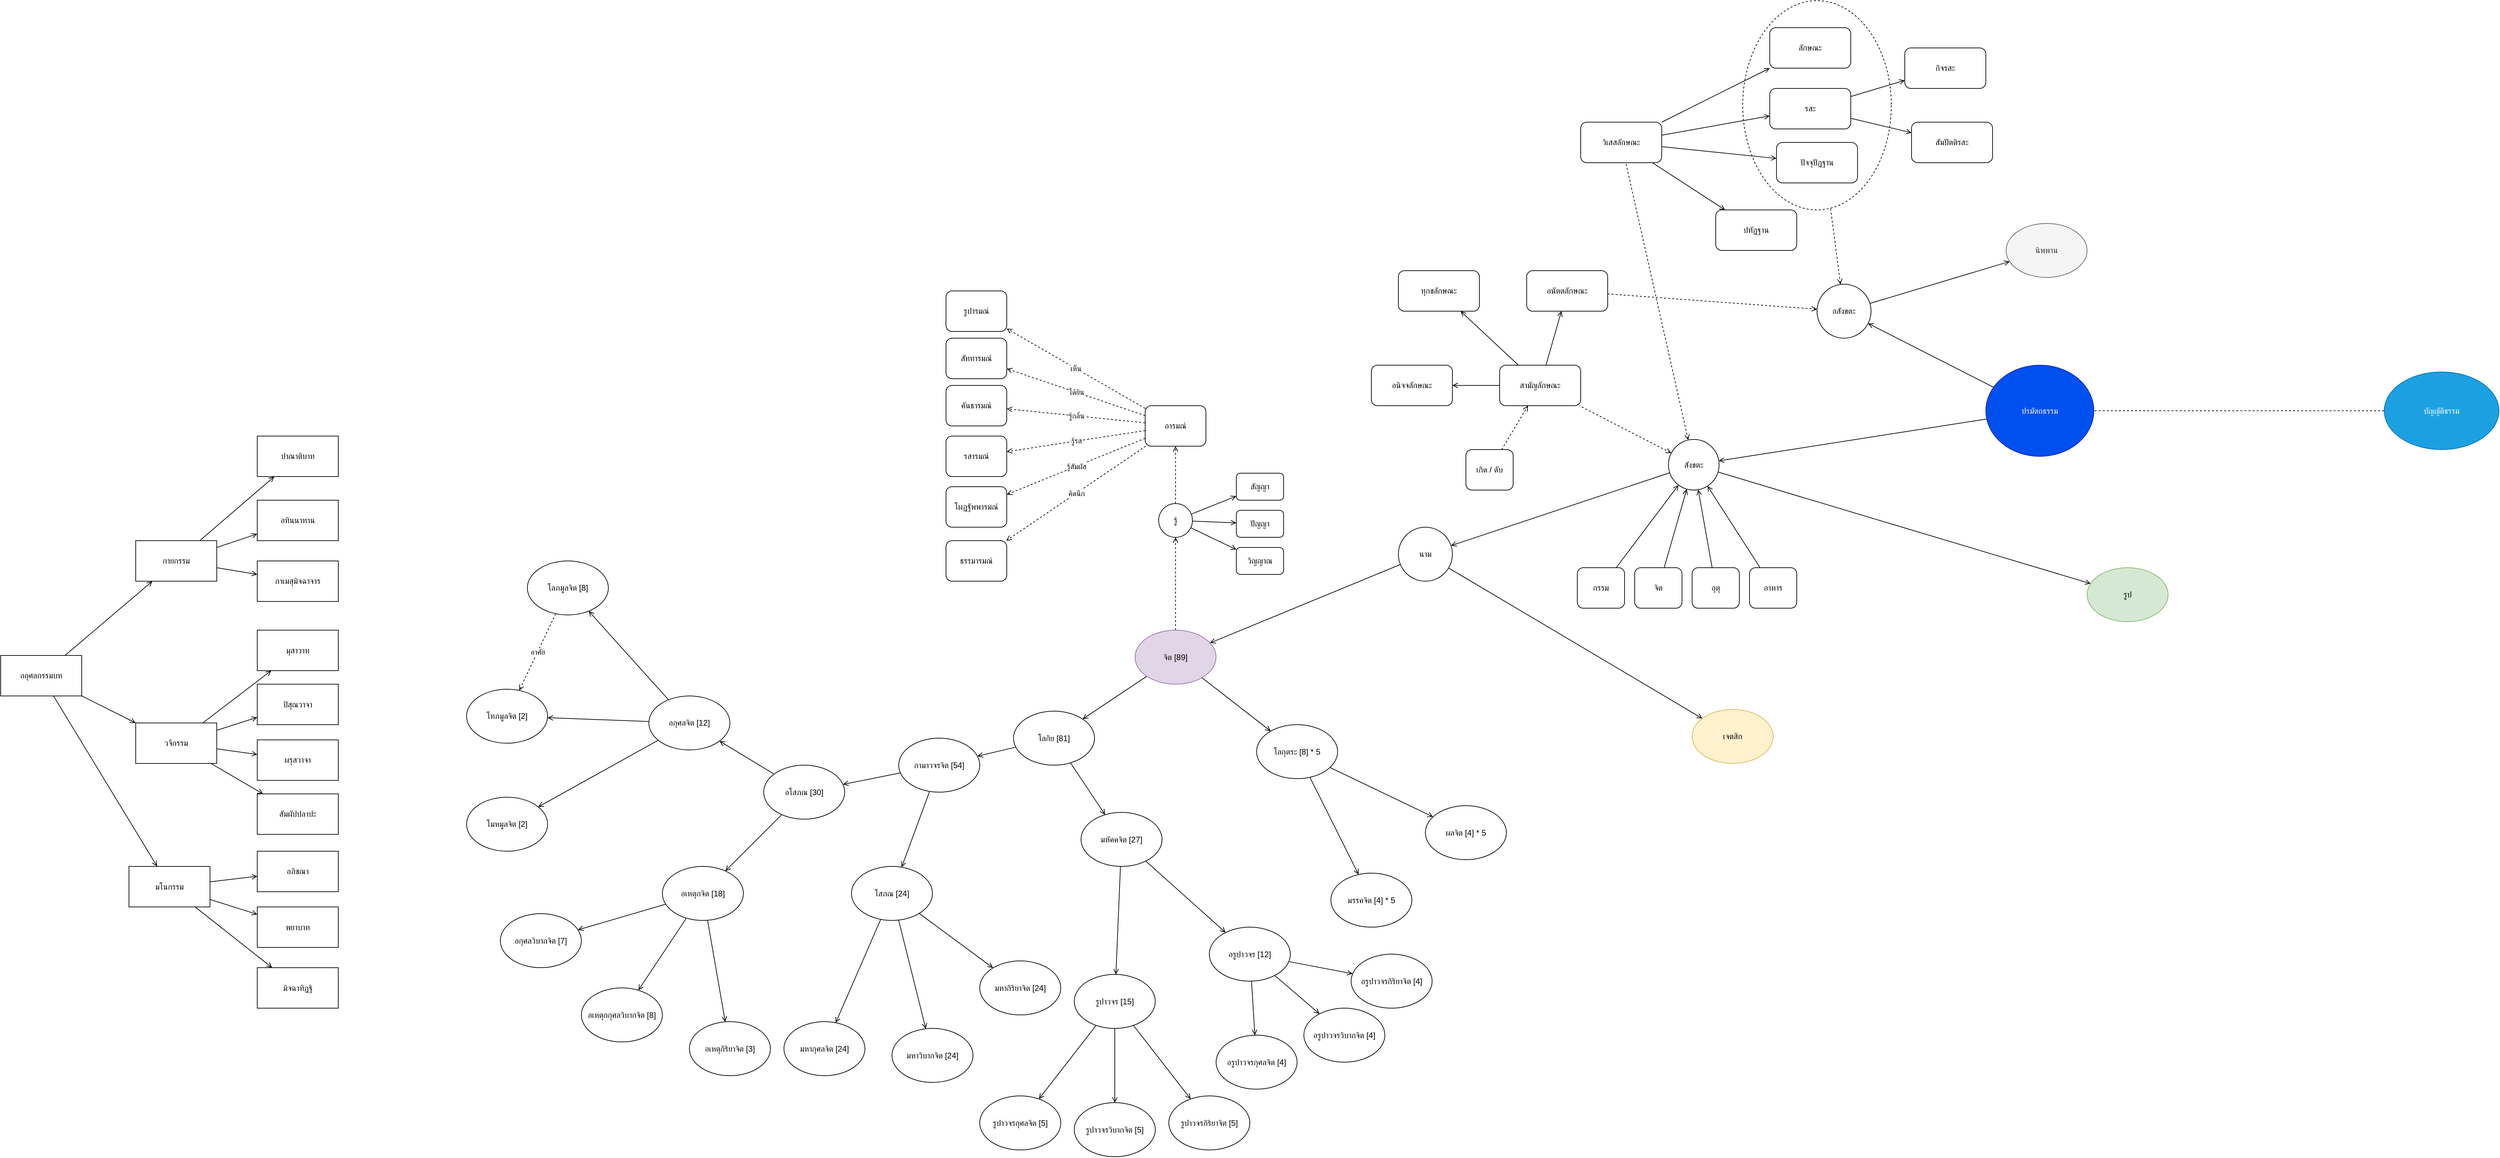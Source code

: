 <mxfile version="16.2.6" type="github">
  <diagram id="NXEd3F06SdvpRlzZAtwD" name="Page-1">
    <mxGraphModel dx="3498" dy="1574" grid="1" gridSize="10" guides="1" tooltips="1" connect="1" arrows="1" fold="1" page="1" pageScale="1" pageWidth="1100" pageHeight="850" math="0" shadow="0">
      <root>
        <mxCell id="0" />
        <mxCell id="1" parent="0" />
        <mxCell id="BVzkEmnIKLTDEYWlBooW-53" style="rounded=0;orthogonalLoop=1;jettySize=auto;html=1;startArrow=none;startFill=0;endArrow=open;endFill=0;" parent="1" source="BVzkEmnIKLTDEYWlBooW-47" target="BVzkEmnIKLTDEYWlBooW-87" edge="1">
          <mxGeometry relative="1" as="geometry" />
        </mxCell>
        <mxCell id="BVzkEmnIKLTDEYWlBooW-57" style="edgeStyle=none;rounded=0;orthogonalLoop=1;jettySize=auto;html=1;startArrow=none;startFill=0;endArrow=open;endFill=0;" parent="1" source="BVzkEmnIKLTDEYWlBooW-47" target="BVzkEmnIKLTDEYWlBooW-95" edge="1">
          <mxGeometry relative="1" as="geometry" />
        </mxCell>
        <mxCell id="BVzkEmnIKLTDEYWlBooW-47" value="ปรมัตถธรรม" style="ellipse;whiteSpace=wrap;html=1;fillColor=#0050ef;fontColor=#ffffff;strokeColor=#001DBC;" parent="1" vertex="1">
          <mxGeometry x="780" y="350" width="160" height="135" as="geometry" />
        </mxCell>
        <mxCell id="BVzkEmnIKLTDEYWlBooW-49" style="rounded=0;orthogonalLoop=1;jettySize=auto;html=1;startArrow=none;startFill=0;endArrow=none;endFill=0;dashed=1;" parent="1" source="BVzkEmnIKLTDEYWlBooW-48" target="BVzkEmnIKLTDEYWlBooW-47" edge="1">
          <mxGeometry relative="1" as="geometry" />
        </mxCell>
        <mxCell id="BVzkEmnIKLTDEYWlBooW-48" value="&lt;span&gt;บัญญัติธรรม&lt;/span&gt;" style="ellipse;whiteSpace=wrap;html=1;fillColor=#1ba1e2;fontColor=#ffffff;strokeColor=#006EAF;" parent="1" vertex="1">
          <mxGeometry x="1370" y="360" width="170" height="115" as="geometry" />
        </mxCell>
        <mxCell id="BVzkEmnIKLTDEYWlBooW-70" style="edgeStyle=none;rounded=0;orthogonalLoop=1;jettySize=auto;html=1;startArrow=open;startFill=0;endArrow=none;endFill=0;" parent="1" source="BVzkEmnIKLTDEYWlBooW-98" target="BVzkEmnIKLTDEYWlBooW-87" edge="1">
          <mxGeometry relative="1" as="geometry" />
        </mxCell>
        <mxCell id="BVzkEmnIKLTDEYWlBooW-103" style="edgeStyle=none;rounded=0;orthogonalLoop=1;jettySize=auto;html=1;startArrow=none;startFill=0;endArrow=open;endFill=0;" parent="1" source="BVzkEmnIKLTDEYWlBooW-50" target="BVzkEmnIKLTDEYWlBooW-101" edge="1">
          <mxGeometry relative="1" as="geometry" />
        </mxCell>
        <mxCell id="BVzkEmnIKLTDEYWlBooW-104" style="edgeStyle=none;rounded=0;orthogonalLoop=1;jettySize=auto;html=1;startArrow=none;startFill=0;endArrow=open;endFill=0;" parent="1" source="BVzkEmnIKLTDEYWlBooW-50" target="BVzkEmnIKLTDEYWlBooW-102" edge="1">
          <mxGeometry relative="1" as="geometry" />
        </mxCell>
        <mxCell id="BVzkEmnIKLTDEYWlBooW-166" value="" style="edgeStyle=none;rounded=0;orthogonalLoop=1;jettySize=auto;html=1;dashed=1;startArrow=none;startFill=0;endArrow=open;endFill=0;" parent="1" source="BVzkEmnIKLTDEYWlBooW-50" target="BVzkEmnIKLTDEYWlBooW-184" edge="1">
          <mxGeometry relative="1" as="geometry" />
        </mxCell>
        <mxCell id="BVzkEmnIKLTDEYWlBooW-50" value="จิต [89]" style="ellipse;whiteSpace=wrap;html=1;fillColor=#e1d5e7;strokeColor=#9673a6;" parent="1" vertex="1">
          <mxGeometry x="-480" y="742.55" width="120" height="80" as="geometry" />
        </mxCell>
        <mxCell id="BVzkEmnIKLTDEYWlBooW-71" style="edgeStyle=none;rounded=0;orthogonalLoop=1;jettySize=auto;html=1;startArrow=open;startFill=0;endArrow=none;endFill=0;" parent="1" source="BVzkEmnIKLTDEYWlBooW-51" target="BVzkEmnIKLTDEYWlBooW-98" edge="1">
          <mxGeometry relative="1" as="geometry" />
        </mxCell>
        <mxCell id="BVzkEmnIKLTDEYWlBooW-51" value="เจตสิก" style="ellipse;whiteSpace=wrap;html=1;fillColor=#fff2cc;strokeColor=#d6b656;" parent="1" vertex="1">
          <mxGeometry x="345" y="860" width="120" height="80" as="geometry" />
        </mxCell>
        <mxCell id="BVzkEmnIKLTDEYWlBooW-72" style="edgeStyle=none;rounded=0;orthogonalLoop=1;jettySize=auto;html=1;startArrow=open;startFill=0;endArrow=none;endFill=0;" parent="1" source="BVzkEmnIKLTDEYWlBooW-52" target="BVzkEmnIKLTDEYWlBooW-87" edge="1">
          <mxGeometry relative="1" as="geometry" />
        </mxCell>
        <mxCell id="BVzkEmnIKLTDEYWlBooW-52" value="รูป" style="ellipse;whiteSpace=wrap;html=1;fillColor=#d5e8d4;strokeColor=#82b366;" parent="1" vertex="1">
          <mxGeometry x="930" y="650" width="120" height="80" as="geometry" />
        </mxCell>
        <mxCell id="BVzkEmnIKLTDEYWlBooW-94" style="edgeStyle=none;rounded=0;orthogonalLoop=1;jettySize=auto;html=1;startArrow=open;startFill=0;endArrow=none;endFill=0;" parent="1" source="BVzkEmnIKLTDEYWlBooW-56" target="BVzkEmnIKLTDEYWlBooW-95" edge="1">
          <mxGeometry relative="1" as="geometry" />
        </mxCell>
        <mxCell id="BVzkEmnIKLTDEYWlBooW-56" value="นิพพาน" style="ellipse;whiteSpace=wrap;html=1;fillColor=#f5f5f5;fontColor=#333333;strokeColor=#666666;" parent="1" vertex="1">
          <mxGeometry x="810" y="140" width="120" height="80" as="geometry" />
        </mxCell>
        <mxCell id="BVzkEmnIKLTDEYWlBooW-62" style="edgeStyle=none;rounded=0;orthogonalLoop=1;jettySize=auto;html=1;startArrow=none;startFill=0;endArrow=open;endFill=0;" parent="1" source="BVzkEmnIKLTDEYWlBooW-58" target="BVzkEmnIKLTDEYWlBooW-60" edge="1">
          <mxGeometry relative="1" as="geometry" />
        </mxCell>
        <mxCell id="BVzkEmnIKLTDEYWlBooW-63" style="edgeStyle=none;rounded=0;orthogonalLoop=1;jettySize=auto;html=1;startArrow=none;startFill=0;endArrow=open;endFill=0;" parent="1" source="BVzkEmnIKLTDEYWlBooW-58" target="BVzkEmnIKLTDEYWlBooW-59" edge="1">
          <mxGeometry relative="1" as="geometry" />
        </mxCell>
        <mxCell id="BVzkEmnIKLTDEYWlBooW-64" style="edgeStyle=none;rounded=0;orthogonalLoop=1;jettySize=auto;html=1;startArrow=none;startFill=0;endArrow=open;endFill=0;" parent="1" source="BVzkEmnIKLTDEYWlBooW-58" target="BVzkEmnIKLTDEYWlBooW-61" edge="1">
          <mxGeometry relative="1" as="geometry" />
        </mxCell>
        <mxCell id="BVzkEmnIKLTDEYWlBooW-58" value="สามัญลักษณะ" style="rounded=1;whiteSpace=wrap;html=1;" parent="1" vertex="1">
          <mxGeometry x="60" y="350" width="120" height="60" as="geometry" />
        </mxCell>
        <mxCell id="BVzkEmnIKLTDEYWlBooW-59" value="อนิจจลักษณะ" style="rounded=1;whiteSpace=wrap;html=1;" parent="1" vertex="1">
          <mxGeometry x="-130" y="350" width="120" height="60" as="geometry" />
        </mxCell>
        <mxCell id="BVzkEmnIKLTDEYWlBooW-60" value="ทุกขลักษณะ" style="rounded=1;whiteSpace=wrap;html=1;" parent="1" vertex="1">
          <mxGeometry x="-90" y="210" width="120" height="60" as="geometry" />
        </mxCell>
        <mxCell id="BVzkEmnIKLTDEYWlBooW-61" value="อนัตตลักษณะ" style="rounded=1;whiteSpace=wrap;html=1;" parent="1" vertex="1">
          <mxGeometry x="100" y="210" width="120" height="60" as="geometry" />
        </mxCell>
        <mxCell id="BVzkEmnIKLTDEYWlBooW-76" style="edgeStyle=none;rounded=0;orthogonalLoop=1;jettySize=auto;html=1;startArrow=none;startFill=0;endArrow=open;endFill=0;" parent="1" source="BVzkEmnIKLTDEYWlBooW-74" target="BVzkEmnIKLTDEYWlBooW-75" edge="1">
          <mxGeometry relative="1" as="geometry" />
        </mxCell>
        <mxCell id="BVzkEmnIKLTDEYWlBooW-78" style="edgeStyle=none;rounded=0;orthogonalLoop=1;jettySize=auto;html=1;startArrow=none;startFill=0;endArrow=open;endFill=0;" parent="1" source="BVzkEmnIKLTDEYWlBooW-74" target="BVzkEmnIKLTDEYWlBooW-77" edge="1">
          <mxGeometry relative="1" as="geometry" />
        </mxCell>
        <mxCell id="BVzkEmnIKLTDEYWlBooW-84" style="edgeStyle=none;rounded=0;orthogonalLoop=1;jettySize=auto;html=1;startArrow=none;startFill=0;endArrow=open;endFill=0;" parent="1" source="BVzkEmnIKLTDEYWlBooW-74" target="BVzkEmnIKLTDEYWlBooW-83" edge="1">
          <mxGeometry relative="1" as="geometry" />
        </mxCell>
        <mxCell id="BVzkEmnIKLTDEYWlBooW-86" style="edgeStyle=none;rounded=0;orthogonalLoop=1;jettySize=auto;html=1;startArrow=none;startFill=0;endArrow=open;endFill=0;" parent="1" source="BVzkEmnIKLTDEYWlBooW-74" target="BVzkEmnIKLTDEYWlBooW-85" edge="1">
          <mxGeometry relative="1" as="geometry" />
        </mxCell>
        <mxCell id="BVzkEmnIKLTDEYWlBooW-74" value="วิเสสลักษณะ" style="rounded=1;whiteSpace=wrap;html=1;" parent="1" vertex="1">
          <mxGeometry x="180" y="-10" width="120" height="60" as="geometry" />
        </mxCell>
        <mxCell id="BVzkEmnIKLTDEYWlBooW-75" value="ลักษณะ" style="rounded=1;whiteSpace=wrap;html=1;" parent="1" vertex="1">
          <mxGeometry x="460" y="-150" width="120" height="60" as="geometry" />
        </mxCell>
        <mxCell id="BVzkEmnIKLTDEYWlBooW-80" style="edgeStyle=none;rounded=0;orthogonalLoop=1;jettySize=auto;html=1;startArrow=none;startFill=0;endArrow=open;endFill=0;" parent="1" source="BVzkEmnIKLTDEYWlBooW-77" target="BVzkEmnIKLTDEYWlBooW-79" edge="1">
          <mxGeometry relative="1" as="geometry" />
        </mxCell>
        <mxCell id="BVzkEmnIKLTDEYWlBooW-82" style="edgeStyle=none;rounded=0;orthogonalLoop=1;jettySize=auto;html=1;startArrow=none;startFill=0;endArrow=open;endFill=0;" parent="1" source="BVzkEmnIKLTDEYWlBooW-77" target="BVzkEmnIKLTDEYWlBooW-81" edge="1">
          <mxGeometry relative="1" as="geometry" />
        </mxCell>
        <mxCell id="BVzkEmnIKLTDEYWlBooW-77" value="รสะ" style="rounded=1;whiteSpace=wrap;html=1;" parent="1" vertex="1">
          <mxGeometry x="460" y="-60" width="120" height="60" as="geometry" />
        </mxCell>
        <mxCell id="BVzkEmnIKLTDEYWlBooW-79" value="กิจรสะ" style="rounded=1;whiteSpace=wrap;html=1;" parent="1" vertex="1">
          <mxGeometry x="660" y="-120" width="120" height="60" as="geometry" />
        </mxCell>
        <mxCell id="BVzkEmnIKLTDEYWlBooW-81" value="สัมปัตติรสะ" style="rounded=1;whiteSpace=wrap;html=1;" parent="1" vertex="1">
          <mxGeometry x="670" y="-10" width="120" height="60" as="geometry" />
        </mxCell>
        <mxCell id="BVzkEmnIKLTDEYWlBooW-83" value="ปัจจุปัฏฐาน" style="rounded=1;whiteSpace=wrap;html=1;" parent="1" vertex="1">
          <mxGeometry x="470" y="20" width="120" height="60" as="geometry" />
        </mxCell>
        <mxCell id="BVzkEmnIKLTDEYWlBooW-85" value="ปทัฏฐาน" style="rounded=1;whiteSpace=wrap;html=1;" parent="1" vertex="1">
          <mxGeometry x="380" y="120" width="120" height="60" as="geometry" />
        </mxCell>
        <mxCell id="BVzkEmnIKLTDEYWlBooW-88" style="edgeStyle=none;rounded=0;orthogonalLoop=1;jettySize=auto;html=1;startArrow=open;startFill=0;endArrow=none;endFill=0;dashed=1;" parent="1" source="BVzkEmnIKLTDEYWlBooW-87" target="BVzkEmnIKLTDEYWlBooW-58" edge="1">
          <mxGeometry relative="1" as="geometry" />
        </mxCell>
        <mxCell id="BVzkEmnIKLTDEYWlBooW-89" style="edgeStyle=none;rounded=0;orthogonalLoop=1;jettySize=auto;html=1;dashed=1;startArrow=open;startFill=0;endArrow=none;endFill=0;" parent="1" source="BVzkEmnIKLTDEYWlBooW-87" target="BVzkEmnIKLTDEYWlBooW-74" edge="1">
          <mxGeometry relative="1" as="geometry" />
        </mxCell>
        <mxCell id="BVzkEmnIKLTDEYWlBooW-87" value="สังขตะ" style="ellipse;whiteSpace=wrap;html=1;aspect=fixed;" parent="1" vertex="1">
          <mxGeometry x="310" y="460" width="75" height="75" as="geometry" />
        </mxCell>
        <mxCell id="BVzkEmnIKLTDEYWlBooW-93" value="" style="ellipse;whiteSpace=wrap;html=1;fillColor=none;dashed=1;" parent="1" vertex="1">
          <mxGeometry x="420" y="-190" width="220" height="310" as="geometry" />
        </mxCell>
        <mxCell id="BVzkEmnIKLTDEYWlBooW-96" style="edgeStyle=none;rounded=0;orthogonalLoop=1;jettySize=auto;html=1;dashed=1;startArrow=open;startFill=0;endArrow=none;endFill=0;" parent="1" source="BVzkEmnIKLTDEYWlBooW-95" target="BVzkEmnIKLTDEYWlBooW-93" edge="1">
          <mxGeometry relative="1" as="geometry" />
        </mxCell>
        <mxCell id="BVzkEmnIKLTDEYWlBooW-97" style="edgeStyle=none;rounded=0;orthogonalLoop=1;jettySize=auto;html=1;dashed=1;startArrow=open;startFill=0;endArrow=none;endFill=0;" parent="1" source="BVzkEmnIKLTDEYWlBooW-95" target="BVzkEmnIKLTDEYWlBooW-61" edge="1">
          <mxGeometry relative="1" as="geometry" />
        </mxCell>
        <mxCell id="BVzkEmnIKLTDEYWlBooW-95" value="อสังขตะ" style="ellipse;whiteSpace=wrap;html=1;aspect=fixed;" parent="1" vertex="1">
          <mxGeometry x="530" y="230" width="80" height="80" as="geometry" />
        </mxCell>
        <mxCell id="BVzkEmnIKLTDEYWlBooW-100" style="edgeStyle=none;rounded=0;orthogonalLoop=1;jettySize=auto;html=1;startArrow=none;startFill=0;endArrow=open;endFill=0;" parent="1" source="BVzkEmnIKLTDEYWlBooW-98" target="BVzkEmnIKLTDEYWlBooW-50" edge="1">
          <mxGeometry relative="1" as="geometry">
            <mxPoint x="-213.108" y="709.996" as="sourcePoint" />
          </mxGeometry>
        </mxCell>
        <mxCell id="BVzkEmnIKLTDEYWlBooW-98" value="นาม" style="ellipse;whiteSpace=wrap;html=1;aspect=fixed;fillColor=none;" parent="1" vertex="1">
          <mxGeometry x="-90" y="590" width="80" height="80" as="geometry" />
        </mxCell>
        <mxCell id="BVzkEmnIKLTDEYWlBooW-107" style="edgeStyle=none;rounded=0;orthogonalLoop=1;jettySize=auto;html=1;startArrow=none;startFill=0;endArrow=open;endFill=0;" parent="1" source="BVzkEmnIKLTDEYWlBooW-101" target="BVzkEmnIKLTDEYWlBooW-105" edge="1">
          <mxGeometry relative="1" as="geometry" />
        </mxCell>
        <mxCell id="BVzkEmnIKLTDEYWlBooW-108" style="edgeStyle=none;rounded=0;orthogonalLoop=1;jettySize=auto;html=1;startArrow=none;startFill=0;endArrow=open;endFill=0;" parent="1" source="BVzkEmnIKLTDEYWlBooW-101" target="BVzkEmnIKLTDEYWlBooW-106" edge="1">
          <mxGeometry relative="1" as="geometry" />
        </mxCell>
        <mxCell id="BVzkEmnIKLTDEYWlBooW-101" value="โลกิย [81]" style="ellipse;whiteSpace=wrap;html=1;" parent="1" vertex="1">
          <mxGeometry x="-660" y="862.55" width="120" height="80" as="geometry" />
        </mxCell>
        <mxCell id="BVzkEmnIKLTDEYWlBooW-111" style="edgeStyle=none;rounded=0;orthogonalLoop=1;jettySize=auto;html=1;startArrow=none;startFill=0;endArrow=open;endFill=0;" parent="1" source="BVzkEmnIKLTDEYWlBooW-102" target="BVzkEmnIKLTDEYWlBooW-109" edge="1">
          <mxGeometry relative="1" as="geometry" />
        </mxCell>
        <mxCell id="BVzkEmnIKLTDEYWlBooW-112" style="edgeStyle=none;rounded=0;orthogonalLoop=1;jettySize=auto;html=1;startArrow=none;startFill=0;endArrow=open;endFill=0;" parent="1" source="BVzkEmnIKLTDEYWlBooW-102" target="BVzkEmnIKLTDEYWlBooW-110" edge="1">
          <mxGeometry relative="1" as="geometry" />
        </mxCell>
        <mxCell id="BVzkEmnIKLTDEYWlBooW-102" value="โลกุตระ [8] * 5" style="ellipse;whiteSpace=wrap;html=1;" parent="1" vertex="1">
          <mxGeometry x="-300" y="882.55" width="120" height="80" as="geometry" />
        </mxCell>
        <mxCell id="BVzkEmnIKLTDEYWlBooW-115" style="edgeStyle=none;rounded=0;orthogonalLoop=1;jettySize=auto;html=1;startArrow=none;startFill=0;endArrow=open;endFill=0;" parent="1" source="BVzkEmnIKLTDEYWlBooW-105" target="BVzkEmnIKLTDEYWlBooW-113" edge="1">
          <mxGeometry relative="1" as="geometry" />
        </mxCell>
        <mxCell id="BVzkEmnIKLTDEYWlBooW-116" style="edgeStyle=none;rounded=0;orthogonalLoop=1;jettySize=auto;html=1;startArrow=none;startFill=0;endArrow=open;endFill=0;" parent="1" source="BVzkEmnIKLTDEYWlBooW-105" target="BVzkEmnIKLTDEYWlBooW-114" edge="1">
          <mxGeometry relative="1" as="geometry" />
        </mxCell>
        <mxCell id="BVzkEmnIKLTDEYWlBooW-105" value="กามาวจรจิต [54]" style="ellipse;whiteSpace=wrap;html=1;" parent="1" vertex="1">
          <mxGeometry x="-830" y="902.55" width="120" height="80" as="geometry" />
        </mxCell>
        <mxCell id="BVzkEmnIKLTDEYWlBooW-119" style="edgeStyle=none;rounded=0;orthogonalLoop=1;jettySize=auto;html=1;startArrow=none;startFill=0;endArrow=open;endFill=0;" parent="1" source="BVzkEmnIKLTDEYWlBooW-106" target="BVzkEmnIKLTDEYWlBooW-117" edge="1">
          <mxGeometry relative="1" as="geometry" />
        </mxCell>
        <mxCell id="BVzkEmnIKLTDEYWlBooW-120" style="edgeStyle=none;rounded=0;orthogonalLoop=1;jettySize=auto;html=1;startArrow=none;startFill=0;endArrow=open;endFill=0;" parent="1" source="BVzkEmnIKLTDEYWlBooW-106" target="BVzkEmnIKLTDEYWlBooW-118" edge="1">
          <mxGeometry relative="1" as="geometry" />
        </mxCell>
        <mxCell id="BVzkEmnIKLTDEYWlBooW-106" value="มหัคคจิต [27]" style="ellipse;whiteSpace=wrap;html=1;" parent="1" vertex="1">
          <mxGeometry x="-560" y="1012.55" width="120" height="80" as="geometry" />
        </mxCell>
        <mxCell id="BVzkEmnIKLTDEYWlBooW-109" value="มรรคจิต [4] * 5" style="ellipse;whiteSpace=wrap;html=1;" parent="1" vertex="1">
          <mxGeometry x="-190" y="1102.55" width="120" height="80" as="geometry" />
        </mxCell>
        <mxCell id="BVzkEmnIKLTDEYWlBooW-110" value="ผลจิต [4] * 5" style="ellipse;whiteSpace=wrap;html=1;" parent="1" vertex="1">
          <mxGeometry x="-50" y="1002.55" width="120" height="80" as="geometry" />
        </mxCell>
        <mxCell id="BVzkEmnIKLTDEYWlBooW-123" style="edgeStyle=none;rounded=0;orthogonalLoop=1;jettySize=auto;html=1;startArrow=none;startFill=0;endArrow=open;endFill=0;" parent="1" source="BVzkEmnIKLTDEYWlBooW-113" target="BVzkEmnIKLTDEYWlBooW-121" edge="1">
          <mxGeometry relative="1" as="geometry" />
        </mxCell>
        <mxCell id="BVzkEmnIKLTDEYWlBooW-124" style="edgeStyle=none;rounded=0;orthogonalLoop=1;jettySize=auto;html=1;startArrow=none;startFill=0;endArrow=open;endFill=0;" parent="1" source="BVzkEmnIKLTDEYWlBooW-113" target="BVzkEmnIKLTDEYWlBooW-122" edge="1">
          <mxGeometry relative="1" as="geometry" />
        </mxCell>
        <mxCell id="BVzkEmnIKLTDEYWlBooW-113" value="อโสภณ [30]" style="ellipse;whiteSpace=wrap;html=1;" parent="1" vertex="1">
          <mxGeometry x="-1030" y="942.55" width="120" height="80" as="geometry" />
        </mxCell>
        <mxCell id="BVzkEmnIKLTDEYWlBooW-140" style="edgeStyle=none;rounded=0;orthogonalLoop=1;jettySize=auto;html=1;startArrow=none;startFill=0;endArrow=open;endFill=0;" parent="1" source="BVzkEmnIKLTDEYWlBooW-114" target="BVzkEmnIKLTDEYWlBooW-137" edge="1">
          <mxGeometry relative="1" as="geometry" />
        </mxCell>
        <mxCell id="BVzkEmnIKLTDEYWlBooW-141" style="edgeStyle=none;rounded=0;orthogonalLoop=1;jettySize=auto;html=1;startArrow=none;startFill=0;endArrow=open;endFill=0;" parent="1" source="BVzkEmnIKLTDEYWlBooW-114" target="BVzkEmnIKLTDEYWlBooW-138" edge="1">
          <mxGeometry relative="1" as="geometry" />
        </mxCell>
        <mxCell id="BVzkEmnIKLTDEYWlBooW-142" style="edgeStyle=none;rounded=0;orthogonalLoop=1;jettySize=auto;html=1;startArrow=none;startFill=0;endArrow=open;endFill=0;" parent="1" source="BVzkEmnIKLTDEYWlBooW-114" target="BVzkEmnIKLTDEYWlBooW-139" edge="1">
          <mxGeometry relative="1" as="geometry" />
        </mxCell>
        <mxCell id="BVzkEmnIKLTDEYWlBooW-114" value="โสภณ [24]" style="ellipse;whiteSpace=wrap;html=1;" parent="1" vertex="1">
          <mxGeometry x="-900" y="1092.55" width="120" height="80" as="geometry" />
        </mxCell>
        <mxCell id="BVzkEmnIKLTDEYWlBooW-146" style="edgeStyle=none;rounded=0;orthogonalLoop=1;jettySize=auto;html=1;startArrow=none;startFill=0;endArrow=open;endFill=0;" parent="1" source="BVzkEmnIKLTDEYWlBooW-117" target="BVzkEmnIKLTDEYWlBooW-143" edge="1">
          <mxGeometry relative="1" as="geometry" />
        </mxCell>
        <mxCell id="BVzkEmnIKLTDEYWlBooW-147" style="edgeStyle=none;rounded=0;orthogonalLoop=1;jettySize=auto;html=1;startArrow=none;startFill=0;endArrow=open;endFill=0;" parent="1" source="BVzkEmnIKLTDEYWlBooW-117" target="BVzkEmnIKLTDEYWlBooW-144" edge="1">
          <mxGeometry relative="1" as="geometry" />
        </mxCell>
        <mxCell id="BVzkEmnIKLTDEYWlBooW-148" style="edgeStyle=none;rounded=0;orthogonalLoop=1;jettySize=auto;html=1;startArrow=none;startFill=0;endArrow=open;endFill=0;" parent="1" source="BVzkEmnIKLTDEYWlBooW-117" target="BVzkEmnIKLTDEYWlBooW-145" edge="1">
          <mxGeometry relative="1" as="geometry" />
        </mxCell>
        <mxCell id="BVzkEmnIKLTDEYWlBooW-117" value="รูปาวจร [15]" style="ellipse;whiteSpace=wrap;html=1;" parent="1" vertex="1">
          <mxGeometry x="-570" y="1252.55" width="120" height="80" as="geometry" />
        </mxCell>
        <mxCell id="BVzkEmnIKLTDEYWlBooW-152" style="edgeStyle=none;rounded=0;orthogonalLoop=1;jettySize=auto;html=1;startArrow=none;startFill=0;endArrow=open;endFill=0;" parent="1" source="BVzkEmnIKLTDEYWlBooW-118" target="BVzkEmnIKLTDEYWlBooW-149" edge="1">
          <mxGeometry relative="1" as="geometry" />
        </mxCell>
        <mxCell id="BVzkEmnIKLTDEYWlBooW-153" style="edgeStyle=none;rounded=0;orthogonalLoop=1;jettySize=auto;html=1;startArrow=none;startFill=0;endArrow=open;endFill=0;" parent="1" source="BVzkEmnIKLTDEYWlBooW-118" target="BVzkEmnIKLTDEYWlBooW-150" edge="1">
          <mxGeometry relative="1" as="geometry" />
        </mxCell>
        <mxCell id="BVzkEmnIKLTDEYWlBooW-154" style="edgeStyle=none;rounded=0;orthogonalLoop=1;jettySize=auto;html=1;startArrow=none;startFill=0;endArrow=open;endFill=0;" parent="1" source="BVzkEmnIKLTDEYWlBooW-118" target="BVzkEmnIKLTDEYWlBooW-151" edge="1">
          <mxGeometry relative="1" as="geometry" />
        </mxCell>
        <mxCell id="BVzkEmnIKLTDEYWlBooW-118" value="อรูปาวจร&amp;nbsp;[12]" style="ellipse;whiteSpace=wrap;html=1;" parent="1" vertex="1">
          <mxGeometry x="-370" y="1182.55" width="120" height="80" as="geometry" />
        </mxCell>
        <mxCell id="BVzkEmnIKLTDEYWlBooW-128" style="edgeStyle=none;rounded=0;orthogonalLoop=1;jettySize=auto;html=1;startArrow=none;startFill=0;endArrow=open;endFill=0;" parent="1" source="BVzkEmnIKLTDEYWlBooW-121" target="BVzkEmnIKLTDEYWlBooW-125" edge="1">
          <mxGeometry relative="1" as="geometry" />
        </mxCell>
        <mxCell id="BVzkEmnIKLTDEYWlBooW-129" style="edgeStyle=none;rounded=0;orthogonalLoop=1;jettySize=auto;html=1;startArrow=none;startFill=0;endArrow=open;endFill=0;" parent="1" source="BVzkEmnIKLTDEYWlBooW-121" target="BVzkEmnIKLTDEYWlBooW-126" edge="1">
          <mxGeometry relative="1" as="geometry" />
        </mxCell>
        <mxCell id="BVzkEmnIKLTDEYWlBooW-130" style="edgeStyle=none;rounded=0;orthogonalLoop=1;jettySize=auto;html=1;startArrow=none;startFill=0;endArrow=open;endFill=0;" parent="1" source="BVzkEmnIKLTDEYWlBooW-121" target="BVzkEmnIKLTDEYWlBooW-127" edge="1">
          <mxGeometry relative="1" as="geometry" />
        </mxCell>
        <mxCell id="BVzkEmnIKLTDEYWlBooW-121" value="อกุศลจิต [12]" style="ellipse;whiteSpace=wrap;html=1;" parent="1" vertex="1">
          <mxGeometry x="-1200" y="840" width="120" height="80" as="geometry" />
        </mxCell>
        <mxCell id="BVzkEmnIKLTDEYWlBooW-134" style="edgeStyle=none;rounded=0;orthogonalLoop=1;jettySize=auto;html=1;startArrow=none;startFill=0;endArrow=open;endFill=0;" parent="1" source="BVzkEmnIKLTDEYWlBooW-122" target="BVzkEmnIKLTDEYWlBooW-131" edge="1">
          <mxGeometry relative="1" as="geometry" />
        </mxCell>
        <mxCell id="BVzkEmnIKLTDEYWlBooW-135" style="edgeStyle=none;rounded=0;orthogonalLoop=1;jettySize=auto;html=1;startArrow=none;startFill=0;endArrow=open;endFill=0;" parent="1" source="BVzkEmnIKLTDEYWlBooW-122" target="BVzkEmnIKLTDEYWlBooW-132" edge="1">
          <mxGeometry relative="1" as="geometry" />
        </mxCell>
        <mxCell id="BVzkEmnIKLTDEYWlBooW-136" style="edgeStyle=none;rounded=0;orthogonalLoop=1;jettySize=auto;html=1;startArrow=none;startFill=0;endArrow=open;endFill=0;" parent="1" source="BVzkEmnIKLTDEYWlBooW-122" target="BVzkEmnIKLTDEYWlBooW-133" edge="1">
          <mxGeometry relative="1" as="geometry" />
        </mxCell>
        <mxCell id="BVzkEmnIKLTDEYWlBooW-122" value="อเหตุกจิต [18]" style="ellipse;whiteSpace=wrap;html=1;" parent="1" vertex="1">
          <mxGeometry x="-1180" y="1092.55" width="120" height="80" as="geometry" />
        </mxCell>
        <mxCell id="h1NaqsDrYSR_8HOJMe1u-3" value="อาศัย" style="edgeStyle=none;rounded=0;orthogonalLoop=1;jettySize=auto;html=1;dashed=1;endArrow=open;endFill=0;" edge="1" parent="1" source="BVzkEmnIKLTDEYWlBooW-125" target="BVzkEmnIKLTDEYWlBooW-126">
          <mxGeometry relative="1" as="geometry" />
        </mxCell>
        <mxCell id="BVzkEmnIKLTDEYWlBooW-125" value="โลภมูลจิต [8]" style="ellipse;whiteSpace=wrap;html=1;" parent="1" vertex="1">
          <mxGeometry x="-1380" y="640" width="120" height="80" as="geometry" />
        </mxCell>
        <mxCell id="BVzkEmnIKLTDEYWlBooW-126" value="โทภมูลจิต&amp;nbsp;[2]" style="ellipse;whiteSpace=wrap;html=1;" parent="1" vertex="1">
          <mxGeometry x="-1470" y="830" width="120" height="80" as="geometry" />
        </mxCell>
        <mxCell id="BVzkEmnIKLTDEYWlBooW-127" value="โมหมูลจิต [2]" style="ellipse;whiteSpace=wrap;html=1;" parent="1" vertex="1">
          <mxGeometry x="-1470" y="990" width="120" height="80" as="geometry" />
        </mxCell>
        <mxCell id="BVzkEmnIKLTDEYWlBooW-131" value="อกุศลวิบากจิต [7]" style="ellipse;whiteSpace=wrap;html=1;" parent="1" vertex="1">
          <mxGeometry x="-1420" y="1162.55" width="120" height="80" as="geometry" />
        </mxCell>
        <mxCell id="BVzkEmnIKLTDEYWlBooW-132" value="อเหตุกกุศลวิบากจิต&amp;nbsp;[8]" style="ellipse;whiteSpace=wrap;html=1;" parent="1" vertex="1">
          <mxGeometry x="-1300" y="1272.55" width="120" height="80" as="geometry" />
        </mxCell>
        <mxCell id="BVzkEmnIKLTDEYWlBooW-133" value="อเหตุกิริยาจิต&amp;nbsp;[3]" style="ellipse;whiteSpace=wrap;html=1;" parent="1" vertex="1">
          <mxGeometry x="-1140" y="1322.55" width="120" height="80" as="geometry" />
        </mxCell>
        <mxCell id="BVzkEmnIKLTDEYWlBooW-137" value="มหากุศลจิต [24]" style="ellipse;whiteSpace=wrap;html=1;" parent="1" vertex="1">
          <mxGeometry x="-1000" y="1322.55" width="120" height="80" as="geometry" />
        </mxCell>
        <mxCell id="BVzkEmnIKLTDEYWlBooW-138" value="มหาวิบากจิต [24]" style="ellipse;whiteSpace=wrap;html=1;" parent="1" vertex="1">
          <mxGeometry x="-840" y="1332.55" width="120" height="80" as="geometry" />
        </mxCell>
        <mxCell id="BVzkEmnIKLTDEYWlBooW-139" value="มหากิริยาจิต [24]" style="ellipse;whiteSpace=wrap;html=1;" parent="1" vertex="1">
          <mxGeometry x="-710" y="1232.55" width="120" height="80" as="geometry" />
        </mxCell>
        <mxCell id="BVzkEmnIKLTDEYWlBooW-143" value="รูปาวจรกุศลจิต [5]" style="ellipse;whiteSpace=wrap;html=1;" parent="1" vertex="1">
          <mxGeometry x="-710" y="1432.55" width="120" height="80" as="geometry" />
        </mxCell>
        <mxCell id="BVzkEmnIKLTDEYWlBooW-144" value="รูปาวจรวิบากจิต [5]" style="ellipse;whiteSpace=wrap;html=1;" parent="1" vertex="1">
          <mxGeometry x="-570" y="1442.55" width="120" height="80" as="geometry" />
        </mxCell>
        <mxCell id="BVzkEmnIKLTDEYWlBooW-145" value="รูปาวจรกิริยาจิต [5]" style="ellipse;whiteSpace=wrap;html=1;" parent="1" vertex="1">
          <mxGeometry x="-430" y="1432.55" width="120" height="80" as="geometry" />
        </mxCell>
        <mxCell id="BVzkEmnIKLTDEYWlBooW-149" value="อรูปาวจรกุศลจิต [4]" style="ellipse;whiteSpace=wrap;html=1;" parent="1" vertex="1">
          <mxGeometry x="-360" y="1342.55" width="120" height="80" as="geometry" />
        </mxCell>
        <mxCell id="BVzkEmnIKLTDEYWlBooW-150" value="อรูปาวจรวิบากจิต&amp;nbsp;[4]" style="ellipse;whiteSpace=wrap;html=1;" parent="1" vertex="1">
          <mxGeometry x="-230" y="1302.55" width="120" height="80" as="geometry" />
        </mxCell>
        <mxCell id="BVzkEmnIKLTDEYWlBooW-151" value="อรูปาวจรกิริยาจิต&amp;nbsp;[4]" style="ellipse;whiteSpace=wrap;html=1;" parent="1" vertex="1">
          <mxGeometry x="-160" y="1222.55" width="120" height="80" as="geometry" />
        </mxCell>
        <mxCell id="BVzkEmnIKLTDEYWlBooW-161" style="edgeStyle=none;rounded=0;orthogonalLoop=1;jettySize=auto;html=1;startArrow=none;startFill=0;endArrow=open;endFill=0;" parent="1" source="BVzkEmnIKLTDEYWlBooW-156" target="BVzkEmnIKLTDEYWlBooW-87" edge="1">
          <mxGeometry relative="1" as="geometry" />
        </mxCell>
        <mxCell id="BVzkEmnIKLTDEYWlBooW-156" value="กรรม" style="rounded=1;whiteSpace=wrap;html=1;fillColor=none;" parent="1" vertex="1">
          <mxGeometry x="175" y="650" width="70" height="60" as="geometry" />
        </mxCell>
        <mxCell id="BVzkEmnIKLTDEYWlBooW-162" style="edgeStyle=none;rounded=0;orthogonalLoop=1;jettySize=auto;html=1;startArrow=none;startFill=0;endArrow=open;endFill=0;" parent="1" source="BVzkEmnIKLTDEYWlBooW-157" target="BVzkEmnIKLTDEYWlBooW-87" edge="1">
          <mxGeometry relative="1" as="geometry" />
        </mxCell>
        <mxCell id="BVzkEmnIKLTDEYWlBooW-157" value="จิต" style="rounded=1;whiteSpace=wrap;html=1;fillColor=none;" parent="1" vertex="1">
          <mxGeometry x="260" y="650" width="70" height="60" as="geometry" />
        </mxCell>
        <mxCell id="BVzkEmnIKLTDEYWlBooW-163" style="edgeStyle=none;rounded=0;orthogonalLoop=1;jettySize=auto;html=1;startArrow=none;startFill=0;endArrow=open;endFill=0;" parent="1" source="BVzkEmnIKLTDEYWlBooW-159" target="BVzkEmnIKLTDEYWlBooW-87" edge="1">
          <mxGeometry relative="1" as="geometry" />
        </mxCell>
        <mxCell id="BVzkEmnIKLTDEYWlBooW-159" value="อุตุ" style="rounded=1;whiteSpace=wrap;html=1;fillColor=none;" parent="1" vertex="1">
          <mxGeometry x="345" y="650" width="70" height="60" as="geometry" />
        </mxCell>
        <mxCell id="BVzkEmnIKLTDEYWlBooW-164" style="edgeStyle=none;rounded=0;orthogonalLoop=1;jettySize=auto;html=1;startArrow=none;startFill=0;endArrow=open;endFill=0;" parent="1" source="BVzkEmnIKLTDEYWlBooW-160" target="BVzkEmnIKLTDEYWlBooW-87" edge="1">
          <mxGeometry relative="1" as="geometry" />
        </mxCell>
        <mxCell id="BVzkEmnIKLTDEYWlBooW-160" value="อาหาร" style="rounded=1;whiteSpace=wrap;html=1;fillColor=none;" parent="1" vertex="1">
          <mxGeometry x="430" y="650" width="70" height="60" as="geometry" />
        </mxCell>
        <mxCell id="BVzkEmnIKLTDEYWlBooW-174" value="เห็น" style="edgeStyle=none;rounded=0;orthogonalLoop=1;jettySize=auto;html=1;dashed=1;startArrow=none;startFill=0;endArrow=open;endFill=0;" parent="1" source="BVzkEmnIKLTDEYWlBooW-165" target="BVzkEmnIKLTDEYWlBooW-173" edge="1">
          <mxGeometry relative="1" as="geometry" />
        </mxCell>
        <mxCell id="BVzkEmnIKLTDEYWlBooW-175" value="ได้ยิน" style="edgeStyle=none;rounded=0;orthogonalLoop=1;jettySize=auto;html=1;dashed=1;startArrow=none;startFill=0;endArrow=open;endFill=0;" parent="1" source="BVzkEmnIKLTDEYWlBooW-165" target="BVzkEmnIKLTDEYWlBooW-171" edge="1">
          <mxGeometry relative="1" as="geometry" />
        </mxCell>
        <mxCell id="BVzkEmnIKLTDEYWlBooW-176" value="รู้กลิ่น" style="edgeStyle=none;rounded=0;orthogonalLoop=1;jettySize=auto;html=1;dashed=1;startArrow=none;startFill=0;endArrow=open;endFill=0;" parent="1" source="BVzkEmnIKLTDEYWlBooW-165" target="BVzkEmnIKLTDEYWlBooW-170" edge="1">
          <mxGeometry relative="1" as="geometry" />
        </mxCell>
        <mxCell id="BVzkEmnIKLTDEYWlBooW-177" value="รู้รส" style="edgeStyle=none;rounded=0;orthogonalLoop=1;jettySize=auto;html=1;dashed=1;startArrow=none;startFill=0;endArrow=open;endFill=0;" parent="1" source="BVzkEmnIKLTDEYWlBooW-165" target="BVzkEmnIKLTDEYWlBooW-169" edge="1">
          <mxGeometry relative="1" as="geometry" />
        </mxCell>
        <mxCell id="BVzkEmnIKLTDEYWlBooW-178" value="รู้สัมผัส" style="edgeStyle=none;rounded=0;orthogonalLoop=1;jettySize=auto;html=1;dashed=1;startArrow=none;startFill=0;endArrow=open;endFill=0;" parent="1" source="BVzkEmnIKLTDEYWlBooW-165" target="BVzkEmnIKLTDEYWlBooW-168" edge="1">
          <mxGeometry relative="1" as="geometry" />
        </mxCell>
        <mxCell id="BVzkEmnIKLTDEYWlBooW-179" value="คิดนึก" style="edgeStyle=none;rounded=0;orthogonalLoop=1;jettySize=auto;html=1;dashed=1;startArrow=none;startFill=0;endArrow=open;endFill=0;" parent="1" source="BVzkEmnIKLTDEYWlBooW-165" target="BVzkEmnIKLTDEYWlBooW-167" edge="1">
          <mxGeometry relative="1" as="geometry" />
        </mxCell>
        <mxCell id="BVzkEmnIKLTDEYWlBooW-165" value="อารมณ์" style="rounded=1;whiteSpace=wrap;html=1;fillColor=none;" parent="1" vertex="1">
          <mxGeometry x="-465" y="410" width="90" height="60" as="geometry" />
        </mxCell>
        <mxCell id="BVzkEmnIKLTDEYWlBooW-167" value="ธรรมารมณ์" style="rounded=1;whiteSpace=wrap;html=1;fillColor=none;" parent="1" vertex="1">
          <mxGeometry x="-760" y="610" width="90" height="60" as="geometry" />
        </mxCell>
        <mxCell id="BVzkEmnIKLTDEYWlBooW-168" value="โผฏฐัพพารมณ์" style="rounded=1;whiteSpace=wrap;html=1;fillColor=none;" parent="1" vertex="1">
          <mxGeometry x="-760" y="530" width="90" height="60" as="geometry" />
        </mxCell>
        <mxCell id="BVzkEmnIKLTDEYWlBooW-169" value="รสารมณ์" style="rounded=1;whiteSpace=wrap;html=1;fillColor=none;" parent="1" vertex="1">
          <mxGeometry x="-760" y="455" width="90" height="60" as="geometry" />
        </mxCell>
        <mxCell id="BVzkEmnIKLTDEYWlBooW-170" value="คันธารมณ์" style="rounded=1;whiteSpace=wrap;html=1;fillColor=none;" parent="1" vertex="1">
          <mxGeometry x="-760" y="380" width="90" height="60" as="geometry" />
        </mxCell>
        <mxCell id="BVzkEmnIKLTDEYWlBooW-171" value="สัททารมณ์" style="rounded=1;whiteSpace=wrap;html=1;fillColor=none;" parent="1" vertex="1">
          <mxGeometry x="-760" y="310" width="90" height="60" as="geometry" />
        </mxCell>
        <mxCell id="BVzkEmnIKLTDEYWlBooW-173" value="รูปารมณ์" style="rounded=1;whiteSpace=wrap;html=1;fillColor=none;" parent="1" vertex="1">
          <mxGeometry x="-760" y="240" width="90" height="60" as="geometry" />
        </mxCell>
        <mxCell id="BVzkEmnIKLTDEYWlBooW-188" style="edgeStyle=none;rounded=0;orthogonalLoop=1;jettySize=auto;html=1;startArrow=open;startFill=0;endArrow=none;endFill=0;" parent="1" source="BVzkEmnIKLTDEYWlBooW-180" target="BVzkEmnIKLTDEYWlBooW-184" edge="1">
          <mxGeometry relative="1" as="geometry" />
        </mxCell>
        <mxCell id="BVzkEmnIKLTDEYWlBooW-180" value="สัญญา" style="rounded=1;whiteSpace=wrap;html=1;fillColor=none;" parent="1" vertex="1">
          <mxGeometry x="-330" y="510" width="70" height="40" as="geometry" />
        </mxCell>
        <mxCell id="BVzkEmnIKLTDEYWlBooW-192" style="edgeStyle=none;rounded=0;orthogonalLoop=1;jettySize=auto;html=1;startArrow=open;startFill=0;endArrow=none;endFill=0;" parent="1" source="BVzkEmnIKLTDEYWlBooW-181" target="BVzkEmnIKLTDEYWlBooW-184" edge="1">
          <mxGeometry relative="1" as="geometry" />
        </mxCell>
        <mxCell id="BVzkEmnIKLTDEYWlBooW-181" value="ปัญญา" style="rounded=1;whiteSpace=wrap;html=1;fillColor=none;" parent="1" vertex="1">
          <mxGeometry x="-330" y="565" width="70" height="40" as="geometry" />
        </mxCell>
        <mxCell id="BVzkEmnIKLTDEYWlBooW-193" style="edgeStyle=none;rounded=0;orthogonalLoop=1;jettySize=auto;html=1;startArrow=open;startFill=0;endArrow=none;endFill=0;" parent="1" source="BVzkEmnIKLTDEYWlBooW-182" target="BVzkEmnIKLTDEYWlBooW-184" edge="1">
          <mxGeometry relative="1" as="geometry" />
        </mxCell>
        <mxCell id="BVzkEmnIKLTDEYWlBooW-182" value="วิญญาณ" style="rounded=1;whiteSpace=wrap;html=1;fillColor=none;" parent="1" vertex="1">
          <mxGeometry x="-330" y="620" width="70" height="40" as="geometry" />
        </mxCell>
        <mxCell id="BVzkEmnIKLTDEYWlBooW-185" style="edgeStyle=none;rounded=0;orthogonalLoop=1;jettySize=auto;html=1;dashed=1;startArrow=none;startFill=0;endArrow=open;endFill=0;" parent="1" source="BVzkEmnIKLTDEYWlBooW-184" target="BVzkEmnIKLTDEYWlBooW-165" edge="1">
          <mxGeometry relative="1" as="geometry" />
        </mxCell>
        <mxCell id="BVzkEmnIKLTDEYWlBooW-184" value="รู้" style="ellipse;whiteSpace=wrap;html=1;aspect=fixed;fillColor=none;" parent="1" vertex="1">
          <mxGeometry x="-445" y="555" width="50" height="50" as="geometry" />
        </mxCell>
        <mxCell id="BVzkEmnIKLTDEYWlBooW-195" style="edgeStyle=none;rounded=0;orthogonalLoop=1;jettySize=auto;html=1;startArrow=none;startFill=0;endArrow=open;endFill=0;dashed=1;" parent="1" source="BVzkEmnIKLTDEYWlBooW-194" target="BVzkEmnIKLTDEYWlBooW-58" edge="1">
          <mxGeometry relative="1" as="geometry" />
        </mxCell>
        <mxCell id="BVzkEmnIKLTDEYWlBooW-194" value="เกิด / ดับ" style="rounded=1;whiteSpace=wrap;html=1;fillColor=none;" parent="1" vertex="1">
          <mxGeometry x="10" y="475" width="70" height="60" as="geometry" />
        </mxCell>
        <mxCell id="h1NaqsDrYSR_8HOJMe1u-10" style="edgeStyle=none;rounded=0;orthogonalLoop=1;jettySize=auto;html=1;endArrow=open;endFill=0;" edge="1" parent="1" source="h1NaqsDrYSR_8HOJMe1u-6" target="h1NaqsDrYSR_8HOJMe1u-7">
          <mxGeometry relative="1" as="geometry" />
        </mxCell>
        <mxCell id="h1NaqsDrYSR_8HOJMe1u-11" style="edgeStyle=none;rounded=0;orthogonalLoop=1;jettySize=auto;html=1;endArrow=open;endFill=0;" edge="1" parent="1" source="h1NaqsDrYSR_8HOJMe1u-6" target="h1NaqsDrYSR_8HOJMe1u-8">
          <mxGeometry relative="1" as="geometry" />
        </mxCell>
        <mxCell id="h1NaqsDrYSR_8HOJMe1u-12" style="edgeStyle=none;rounded=0;orthogonalLoop=1;jettySize=auto;html=1;endArrow=open;endFill=0;" edge="1" parent="1" source="h1NaqsDrYSR_8HOJMe1u-6" target="h1NaqsDrYSR_8HOJMe1u-9">
          <mxGeometry relative="1" as="geometry" />
        </mxCell>
        <mxCell id="h1NaqsDrYSR_8HOJMe1u-6" value="อกุศลกรรมบท" style="rounded=0;whiteSpace=wrap;html=1;" vertex="1" parent="1">
          <mxGeometry x="-2160" y="780" width="120" height="60" as="geometry" />
        </mxCell>
        <mxCell id="h1NaqsDrYSR_8HOJMe1u-16" style="edgeStyle=none;rounded=0;orthogonalLoop=1;jettySize=auto;html=1;endArrow=open;endFill=0;" edge="1" parent="1" source="h1NaqsDrYSR_8HOJMe1u-7" target="h1NaqsDrYSR_8HOJMe1u-13">
          <mxGeometry relative="1" as="geometry" />
        </mxCell>
        <mxCell id="h1NaqsDrYSR_8HOJMe1u-17" style="edgeStyle=none;rounded=0;orthogonalLoop=1;jettySize=auto;html=1;endArrow=open;endFill=0;" edge="1" parent="1" source="h1NaqsDrYSR_8HOJMe1u-7" target="h1NaqsDrYSR_8HOJMe1u-14">
          <mxGeometry relative="1" as="geometry" />
        </mxCell>
        <mxCell id="h1NaqsDrYSR_8HOJMe1u-18" style="edgeStyle=none;rounded=0;orthogonalLoop=1;jettySize=auto;html=1;endArrow=open;endFill=0;" edge="1" parent="1" source="h1NaqsDrYSR_8HOJMe1u-7" target="h1NaqsDrYSR_8HOJMe1u-15">
          <mxGeometry relative="1" as="geometry" />
        </mxCell>
        <mxCell id="h1NaqsDrYSR_8HOJMe1u-7" value="กายกรรม" style="rounded=0;whiteSpace=wrap;html=1;" vertex="1" parent="1">
          <mxGeometry x="-1960" y="610" width="120" height="60" as="geometry" />
        </mxCell>
        <mxCell id="h1NaqsDrYSR_8HOJMe1u-23" style="edgeStyle=none;rounded=0;orthogonalLoop=1;jettySize=auto;html=1;endArrow=open;endFill=0;" edge="1" parent="1" source="h1NaqsDrYSR_8HOJMe1u-8" target="h1NaqsDrYSR_8HOJMe1u-19">
          <mxGeometry relative="1" as="geometry" />
        </mxCell>
        <mxCell id="h1NaqsDrYSR_8HOJMe1u-24" style="edgeStyle=none;rounded=0;orthogonalLoop=1;jettySize=auto;html=1;endArrow=open;endFill=0;" edge="1" parent="1" source="h1NaqsDrYSR_8HOJMe1u-8" target="h1NaqsDrYSR_8HOJMe1u-20">
          <mxGeometry relative="1" as="geometry" />
        </mxCell>
        <mxCell id="h1NaqsDrYSR_8HOJMe1u-25" style="edgeStyle=none;rounded=0;orthogonalLoop=1;jettySize=auto;html=1;endArrow=open;endFill=0;" edge="1" parent="1" source="h1NaqsDrYSR_8HOJMe1u-8" target="h1NaqsDrYSR_8HOJMe1u-21">
          <mxGeometry relative="1" as="geometry" />
        </mxCell>
        <mxCell id="h1NaqsDrYSR_8HOJMe1u-26" style="edgeStyle=none;rounded=0;orthogonalLoop=1;jettySize=auto;html=1;endArrow=open;endFill=0;" edge="1" parent="1" source="h1NaqsDrYSR_8HOJMe1u-8" target="h1NaqsDrYSR_8HOJMe1u-22">
          <mxGeometry relative="1" as="geometry" />
        </mxCell>
        <mxCell id="h1NaqsDrYSR_8HOJMe1u-8" value="วจีกรรม" style="rounded=0;whiteSpace=wrap;html=1;" vertex="1" parent="1">
          <mxGeometry x="-1960" y="880" width="120" height="60" as="geometry" />
        </mxCell>
        <mxCell id="h1NaqsDrYSR_8HOJMe1u-30" style="edgeStyle=none;rounded=0;orthogonalLoop=1;jettySize=auto;html=1;endArrow=open;endFill=0;" edge="1" parent="1" source="h1NaqsDrYSR_8HOJMe1u-9" target="h1NaqsDrYSR_8HOJMe1u-27">
          <mxGeometry relative="1" as="geometry" />
        </mxCell>
        <mxCell id="h1NaqsDrYSR_8HOJMe1u-31" style="edgeStyle=none;rounded=0;orthogonalLoop=1;jettySize=auto;html=1;endArrow=open;endFill=0;" edge="1" parent="1" source="h1NaqsDrYSR_8HOJMe1u-9" target="h1NaqsDrYSR_8HOJMe1u-28">
          <mxGeometry relative="1" as="geometry" />
        </mxCell>
        <mxCell id="h1NaqsDrYSR_8HOJMe1u-32" style="edgeStyle=none;rounded=0;orthogonalLoop=1;jettySize=auto;html=1;endArrow=open;endFill=0;" edge="1" parent="1" source="h1NaqsDrYSR_8HOJMe1u-9" target="h1NaqsDrYSR_8HOJMe1u-29">
          <mxGeometry relative="1" as="geometry" />
        </mxCell>
        <mxCell id="h1NaqsDrYSR_8HOJMe1u-9" value="มโนกรรม" style="rounded=0;whiteSpace=wrap;html=1;" vertex="1" parent="1">
          <mxGeometry x="-1970" y="1092.55" width="120" height="60" as="geometry" />
        </mxCell>
        <mxCell id="h1NaqsDrYSR_8HOJMe1u-13" value="ปาณาติบาท" style="rounded=0;whiteSpace=wrap;html=1;" vertex="1" parent="1">
          <mxGeometry x="-1780" y="455" width="120" height="60" as="geometry" />
        </mxCell>
        <mxCell id="h1NaqsDrYSR_8HOJMe1u-14" value="อทินนาทาน" style="rounded=0;whiteSpace=wrap;html=1;" vertex="1" parent="1">
          <mxGeometry x="-1780" y="550" width="120" height="60" as="geometry" />
        </mxCell>
        <mxCell id="h1NaqsDrYSR_8HOJMe1u-15" value="กาเมสุมิจฉาจาร" style="rounded=0;whiteSpace=wrap;html=1;" vertex="1" parent="1">
          <mxGeometry x="-1780" y="640" width="120" height="60" as="geometry" />
        </mxCell>
        <mxCell id="h1NaqsDrYSR_8HOJMe1u-19" value="มุสาวาท" style="rounded=0;whiteSpace=wrap;html=1;" vertex="1" parent="1">
          <mxGeometry x="-1780" y="742.55" width="120" height="60" as="geometry" />
        </mxCell>
        <mxCell id="h1NaqsDrYSR_8HOJMe1u-20" value="ปิสุณวาจา" style="rounded=0;whiteSpace=wrap;html=1;" vertex="1" parent="1">
          <mxGeometry x="-1780" y="822.55" width="120" height="60" as="geometry" />
        </mxCell>
        <mxCell id="h1NaqsDrYSR_8HOJMe1u-21" value="ผรุสวาจา" style="rounded=0;whiteSpace=wrap;html=1;" vertex="1" parent="1">
          <mxGeometry x="-1780" y="905.1" width="120" height="60" as="geometry" />
        </mxCell>
        <mxCell id="h1NaqsDrYSR_8HOJMe1u-22" value="สัมผัปปลาปะ" style="rounded=0;whiteSpace=wrap;html=1;" vertex="1" parent="1">
          <mxGeometry x="-1780" y="985.1" width="120" height="60" as="geometry" />
        </mxCell>
        <mxCell id="h1NaqsDrYSR_8HOJMe1u-27" value="อภิชณา" style="rounded=0;whiteSpace=wrap;html=1;" vertex="1" parent="1">
          <mxGeometry x="-1780" y="1070" width="120" height="60" as="geometry" />
        </mxCell>
        <mxCell id="h1NaqsDrYSR_8HOJMe1u-28" value="พยาบาท" style="rounded=0;whiteSpace=wrap;html=1;" vertex="1" parent="1">
          <mxGeometry x="-1780" y="1152.55" width="120" height="60" as="geometry" />
        </mxCell>
        <mxCell id="h1NaqsDrYSR_8HOJMe1u-29" value="มิจฉาทิฏฐิ" style="rounded=0;whiteSpace=wrap;html=1;" vertex="1" parent="1">
          <mxGeometry x="-1780" y="1242.55" width="120" height="60" as="geometry" />
        </mxCell>
      </root>
    </mxGraphModel>
  </diagram>
</mxfile>
